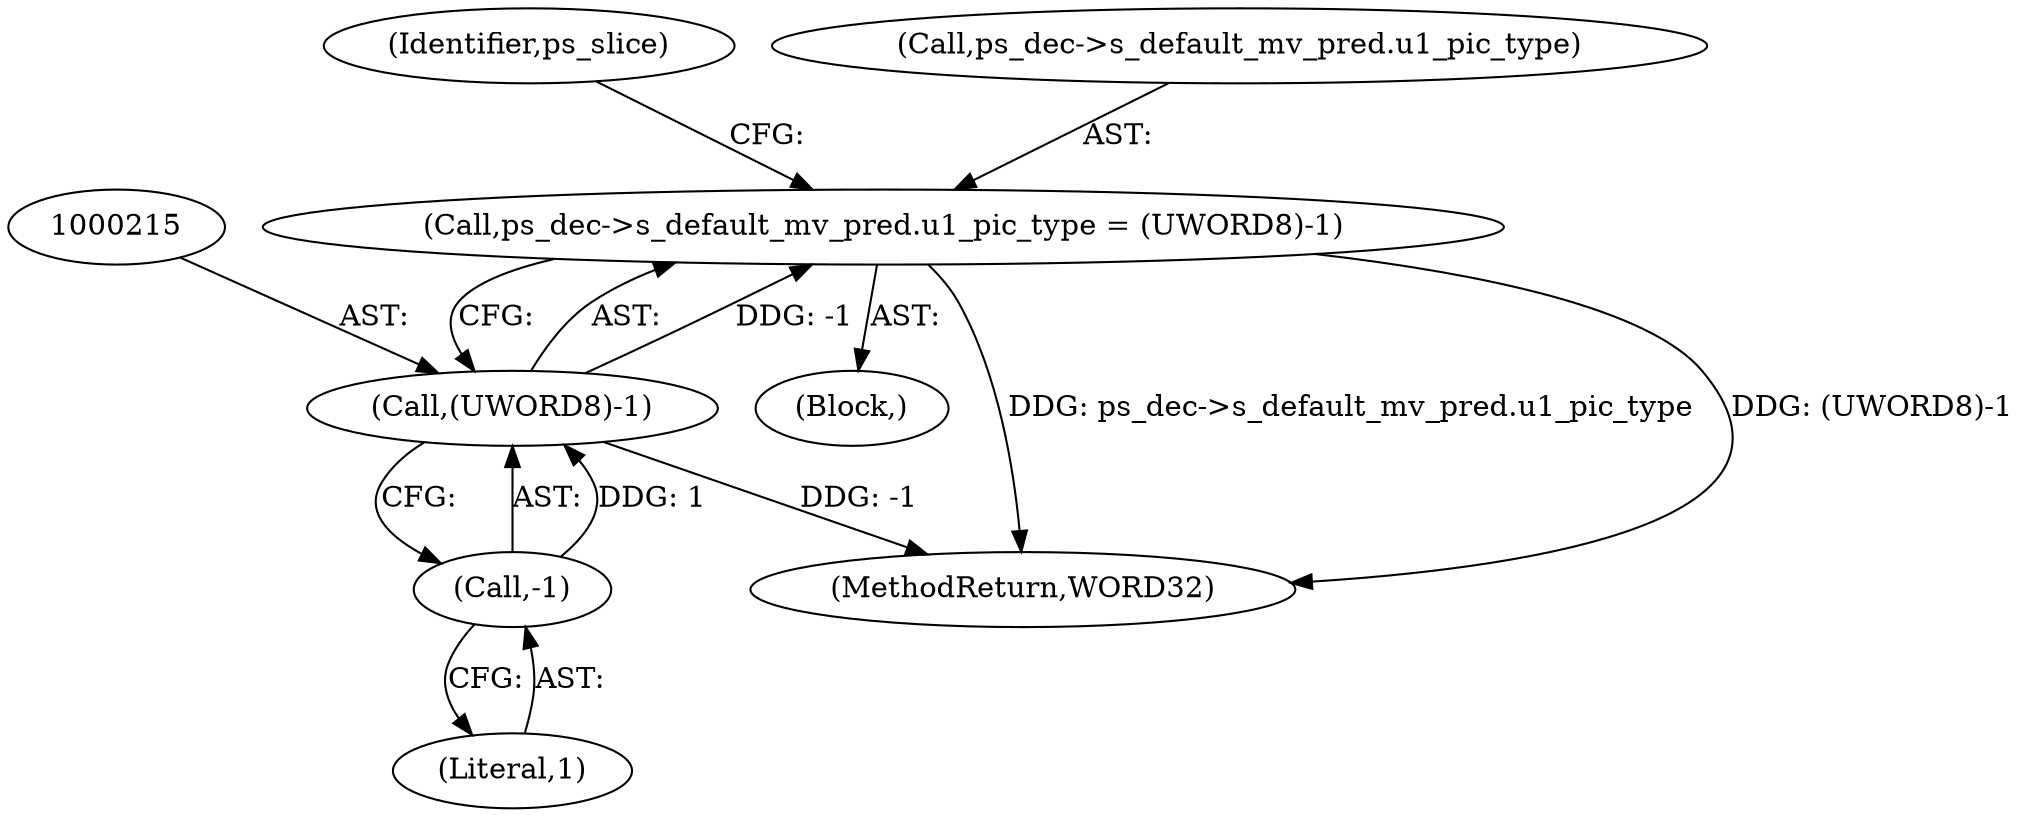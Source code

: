 digraph "0_Android_943323f1d9d3dd5c2634deb26cbe72343ca6b3db_0@pointer" {
"1000208" [label="(Call,ps_dec->s_default_mv_pred.u1_pic_type = (UWORD8)-1)"];
"1000214" [label="(Call,(UWORD8)-1)"];
"1000216" [label="(Call,-1)"];
"1000155" [label="(Block,)"];
"1001224" [label="(MethodReturn,WORD32)"];
"1000216" [label="(Call,-1)"];
"1000220" [label="(Identifier,ps_slice)"];
"1000217" [label="(Literal,1)"];
"1000214" [label="(Call,(UWORD8)-1)"];
"1000208" [label="(Call,ps_dec->s_default_mv_pred.u1_pic_type = (UWORD8)-1)"];
"1000209" [label="(Call,ps_dec->s_default_mv_pred.u1_pic_type)"];
"1000208" -> "1000155"  [label="AST: "];
"1000208" -> "1000214"  [label="CFG: "];
"1000209" -> "1000208"  [label="AST: "];
"1000214" -> "1000208"  [label="AST: "];
"1000220" -> "1000208"  [label="CFG: "];
"1000208" -> "1001224"  [label="DDG: ps_dec->s_default_mv_pred.u1_pic_type"];
"1000208" -> "1001224"  [label="DDG: (UWORD8)-1"];
"1000214" -> "1000208"  [label="DDG: -1"];
"1000214" -> "1000216"  [label="CFG: "];
"1000215" -> "1000214"  [label="AST: "];
"1000216" -> "1000214"  [label="AST: "];
"1000214" -> "1001224"  [label="DDG: -1"];
"1000216" -> "1000214"  [label="DDG: 1"];
"1000216" -> "1000217"  [label="CFG: "];
"1000217" -> "1000216"  [label="AST: "];
}
